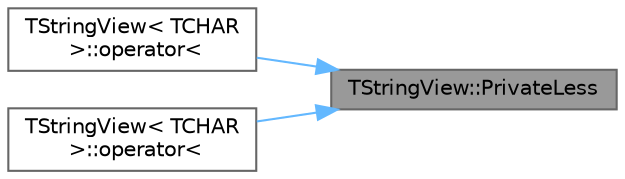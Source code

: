 digraph "TStringView::PrivateLess"
{
 // INTERACTIVE_SVG=YES
 // LATEX_PDF_SIZE
  bgcolor="transparent";
  edge [fontname=Helvetica,fontsize=10,labelfontname=Helvetica,labelfontsize=10];
  node [fontname=Helvetica,fontsize=10,shape=box,height=0.2,width=0.4];
  rankdir="RL";
  Node1 [id="Node000001",label="TStringView::PrivateLess",height=0.2,width=0.4,color="gray40", fillcolor="grey60", style="filled", fontcolor="black",tooltip=" "];
  Node1 -> Node2 [id="edge1_Node000001_Node000002",dir="back",color="steelblue1",style="solid",tooltip=" "];
  Node2 [id="Node000002",label="TStringView\< TCHAR\l \>::operator\<",height=0.2,width=0.4,color="grey40", fillcolor="white", style="filled",URL="$dd/dbe/classTStringView.html#a04c7741459134061a7a740a2d07f6fc9",tooltip=" "];
  Node1 -> Node3 [id="edge2_Node000001_Node000003",dir="back",color="steelblue1",style="solid",tooltip=" "];
  Node3 [id="Node000003",label="TStringView\< TCHAR\l \>::operator\<",height=0.2,width=0.4,color="grey40", fillcolor="white", style="filled",URL="$dd/dbe/classTStringView.html#ae1c1535655ec614467729ccb0793b64f",tooltip=" "];
}
